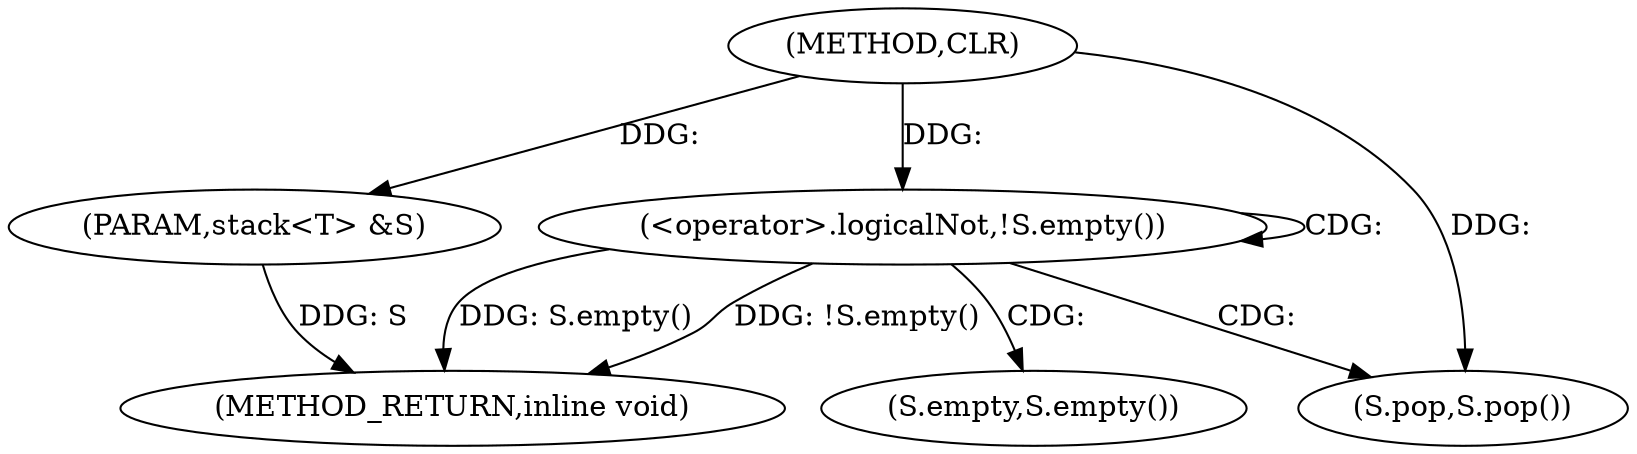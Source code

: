 digraph "CLR" {  
"1001144" [label = "(METHOD,CLR)" ]
"1001151" [label = "(METHOD_RETURN,inline void)" ]
"1001145" [label = "(PARAM,stack<T> &S)" ]
"1001148" [label = "(<operator>.logicalNot,!S.empty())" ]
"1001150" [label = "(S.pop,S.pop())" ]
"1001149" [label = "(S.empty,S.empty())" ]
  "1001145" -> "1001151"  [ label = "DDG: S"] 
  "1001148" -> "1001151"  [ label = "DDG: S.empty()"] 
  "1001148" -> "1001151"  [ label = "DDG: !S.empty()"] 
  "1001144" -> "1001145"  [ label = "DDG: "] 
  "1001144" -> "1001150"  [ label = "DDG: "] 
  "1001144" -> "1001148"  [ label = "DDG: "] 
  "1001148" -> "1001149"  [ label = "CDG: "] 
  "1001148" -> "1001150"  [ label = "CDG: "] 
  "1001148" -> "1001148"  [ label = "CDG: "] 
}
